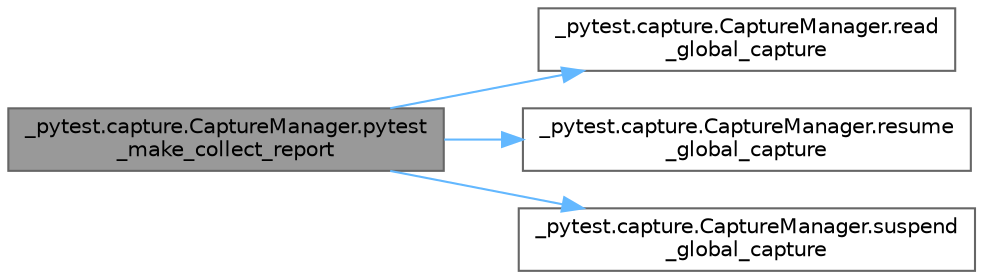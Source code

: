 digraph "_pytest.capture.CaptureManager.pytest_make_collect_report"
{
 // LATEX_PDF_SIZE
  bgcolor="transparent";
  edge [fontname=Helvetica,fontsize=10,labelfontname=Helvetica,labelfontsize=10];
  node [fontname=Helvetica,fontsize=10,shape=box,height=0.2,width=0.4];
  rankdir="LR";
  Node1 [id="Node000001",label="_pytest.capture.CaptureManager.pytest\l_make_collect_report",height=0.2,width=0.4,color="gray40", fillcolor="grey60", style="filled", fontcolor="black",tooltip=" "];
  Node1 -> Node2 [id="edge1_Node000001_Node000002",color="steelblue1",style="solid",tooltip=" "];
  Node2 [id="Node000002",label="_pytest.capture.CaptureManager.read\l_global_capture",height=0.2,width=0.4,color="grey40", fillcolor="white", style="filled",URL="$class__pytest_1_1capture_1_1_capture_manager.html#a34bab1ac81f1b424b9c443e393d36f7a",tooltip=" "];
  Node1 -> Node3 [id="edge2_Node000001_Node000003",color="steelblue1",style="solid",tooltip=" "];
  Node3 [id="Node000003",label="_pytest.capture.CaptureManager.resume\l_global_capture",height=0.2,width=0.4,color="grey40", fillcolor="white", style="filled",URL="$class__pytest_1_1capture_1_1_capture_manager.html#aef1157c979dbbda42b01870a981a8bf1",tooltip=" "];
  Node1 -> Node4 [id="edge3_Node000001_Node000004",color="steelblue1",style="solid",tooltip=" "];
  Node4 [id="Node000004",label="_pytest.capture.CaptureManager.suspend\l_global_capture",height=0.2,width=0.4,color="grey40", fillcolor="white", style="filled",URL="$class__pytest_1_1capture_1_1_capture_manager.html#abc02c084ac3a9874d4ab644cb8cc24bd",tooltip=" "];
}
